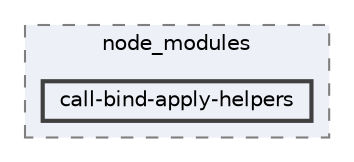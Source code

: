 digraph "C:/Users/arisc/OneDrive/Documents/GitHub/FINAL/EcoEats-Project/node_modules/call-bind-apply-helpers"
{
 // LATEX_PDF_SIZE
  bgcolor="transparent";
  edge [fontname=Helvetica,fontsize=10,labelfontname=Helvetica,labelfontsize=10];
  node [fontname=Helvetica,fontsize=10,shape=box,height=0.2,width=0.4];
  compound=true
  subgraph clusterdir_5091f2b68170d33f954320199e2fed0a {
    graph [ bgcolor="#edf0f7", pencolor="grey50", label="node_modules", fontname=Helvetica,fontsize=10 style="filled,dashed", URL="dir_5091f2b68170d33f954320199e2fed0a.html",tooltip=""]
  dir_d1272187fb5f3a40f414593ee3985001 [label="call-bind-apply-helpers", fillcolor="#edf0f7", color="grey25", style="filled,bold", URL="dir_d1272187fb5f3a40f414593ee3985001.html",tooltip=""];
  }
}
